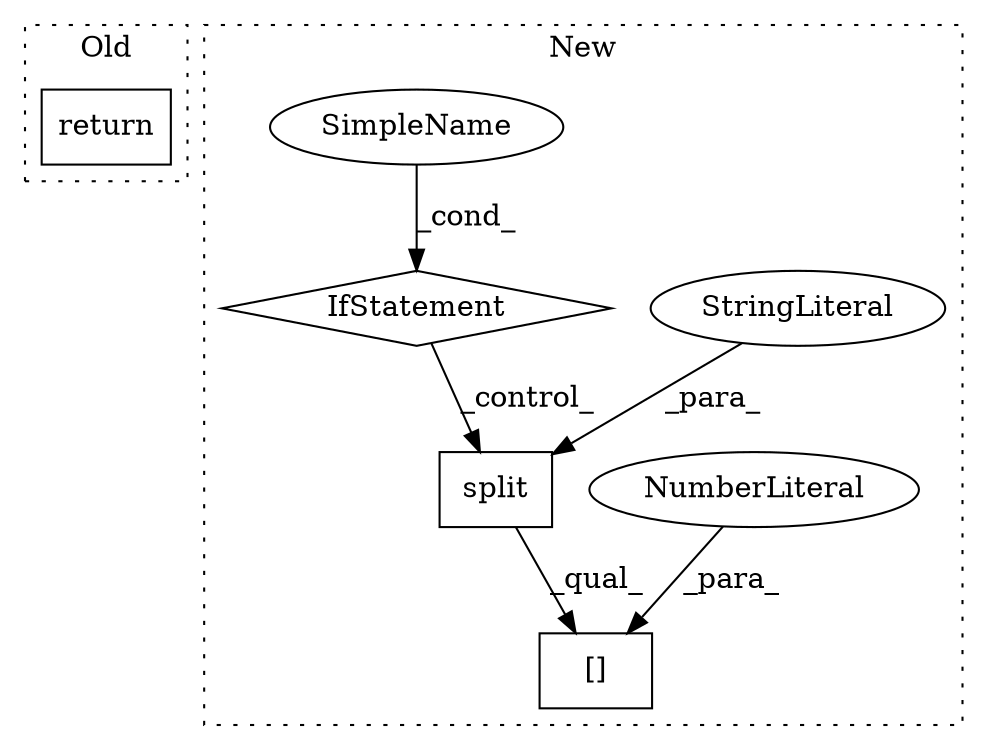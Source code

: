 digraph G {
subgraph cluster0 {
1 [label="return" a="41" s="1284" l="7" shape="box"];
label = "Old";
style="dotted";
}
subgraph cluster1 {
2 [label="split" a="32" s="2092,2101" l="6,1" shape="box"];
3 [label="StringLiteral" a="45" s="2098" l="3" shape="ellipse"];
4 [label="[]" a="2" s="2090,2104" l="13,1" shape="box"];
5 [label="NumberLiteral" a="34" s="2103" l="1" shape="ellipse"];
6 [label="IfStatement" a="25" s="2163" l="26" shape="diamond"];
7 [label="SimpleName" a="42" s="2184" l="5" shape="ellipse"];
label = "New";
style="dotted";
}
2 -> 4 [label="_qual_"];
3 -> 2 [label="_para_"];
5 -> 4 [label="_para_"];
6 -> 2 [label="_control_"];
7 -> 6 [label="_cond_"];
}